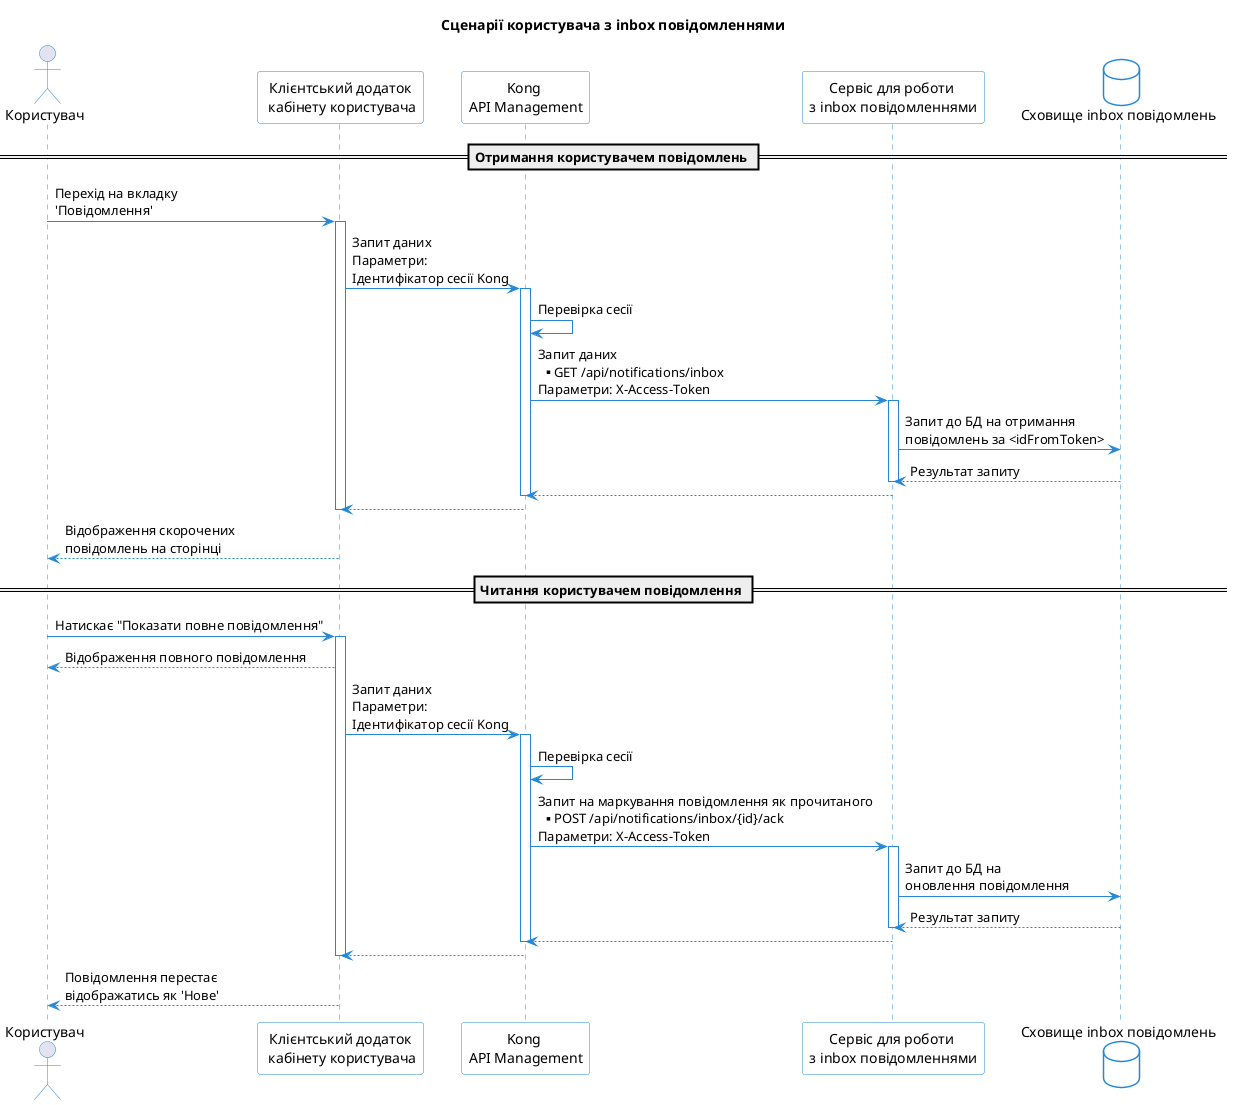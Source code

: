 @startuml
skinparam shadowing false
skinparam DatabaseBackgroundColor white
skinparam DatabaseBorderColor #2688d4
skinparam QueueBackgroundColor white
skinparam QueueBorderColor #2688d4
skinparam NoteBackgroundColor white
skinparam NoteBorderColor #2688d4
skinparam sequence {
    ArrowColor #2688d4
    ActorBorderColor #2688d4
    LifeLineBorderColor #2688d4
    ParticipantBorderColor #2688d4
    ParticipantBackgroundColor white
    BoxBorderColor #2688d4
    BoxBackgroundColor white
}

actor "Користувач" as user
participant "Клієнтський додаток\n кабінету користувача" as cabinet
participant "Kong \nAPI Management" as kong
participant "Сервіс для роботи \nз inbox повідомленнями" as inbox_message_service

database "Сховище inbox повідомлень" as inbox_db

title Сценарії користувача з inbox повідомленнями

== Отримання користувачем повідомлень ==

user -> cabinet: Перехід на вкладку \n'Повідомлення'
activate cabinet
  cabinet -> kong: Запит даних \nПараметри: \nІдентифікатор сесії Kong
  activate kong
    kong -> kong: Перевірка сесії
    kong -> inbox_message_service: Запит даних \n**GET /api/notifications/inbox \nПараметри: X-Access-Token
    activate inbox_message_service
      inbox_message_service -> inbox_db: Запит до БД на отримання \nповідомлень за <idFromToken>
      inbox_db --> inbox_message_service: Результат запиту
    deactivate inbox_message_service
    inbox_message_service --> kong
  deactivate kong
  kong --> cabinet
deactivate cabinet
cabinet --> user: Відображення скорочених \nповідомлень на сторінці

== Читання користувачем повідомлення ==

user -> cabinet: Натискає "Показати повне повідомлення"
activate cabinet
    cabinet --> user: Відображення повного повідомлення
  cabinet -> kong: Запит даних \nПараметри: \nІдентифікатор сесії Kong
  activate kong
    kong -> kong: Перевірка сесії
    kong -> inbox_message_service: Запит на маркування повідомлення як прочитаного \n**POST /api/notifications/inbox/{id}/ack \nПараметри: X-Access-Token
    activate inbox_message_service
      inbox_message_service -> inbox_db: Запит до БД на \nоновлення повідомлення
      inbox_db --> inbox_message_service: Результат запиту
    deactivate inbox_message_service
    inbox_message_service --> kong
  deactivate kong
  kong --> cabinet
deactivate cabinet
cabinet --> user: Повідомлення перестає \nвідображатись як 'Нове'

@enduml